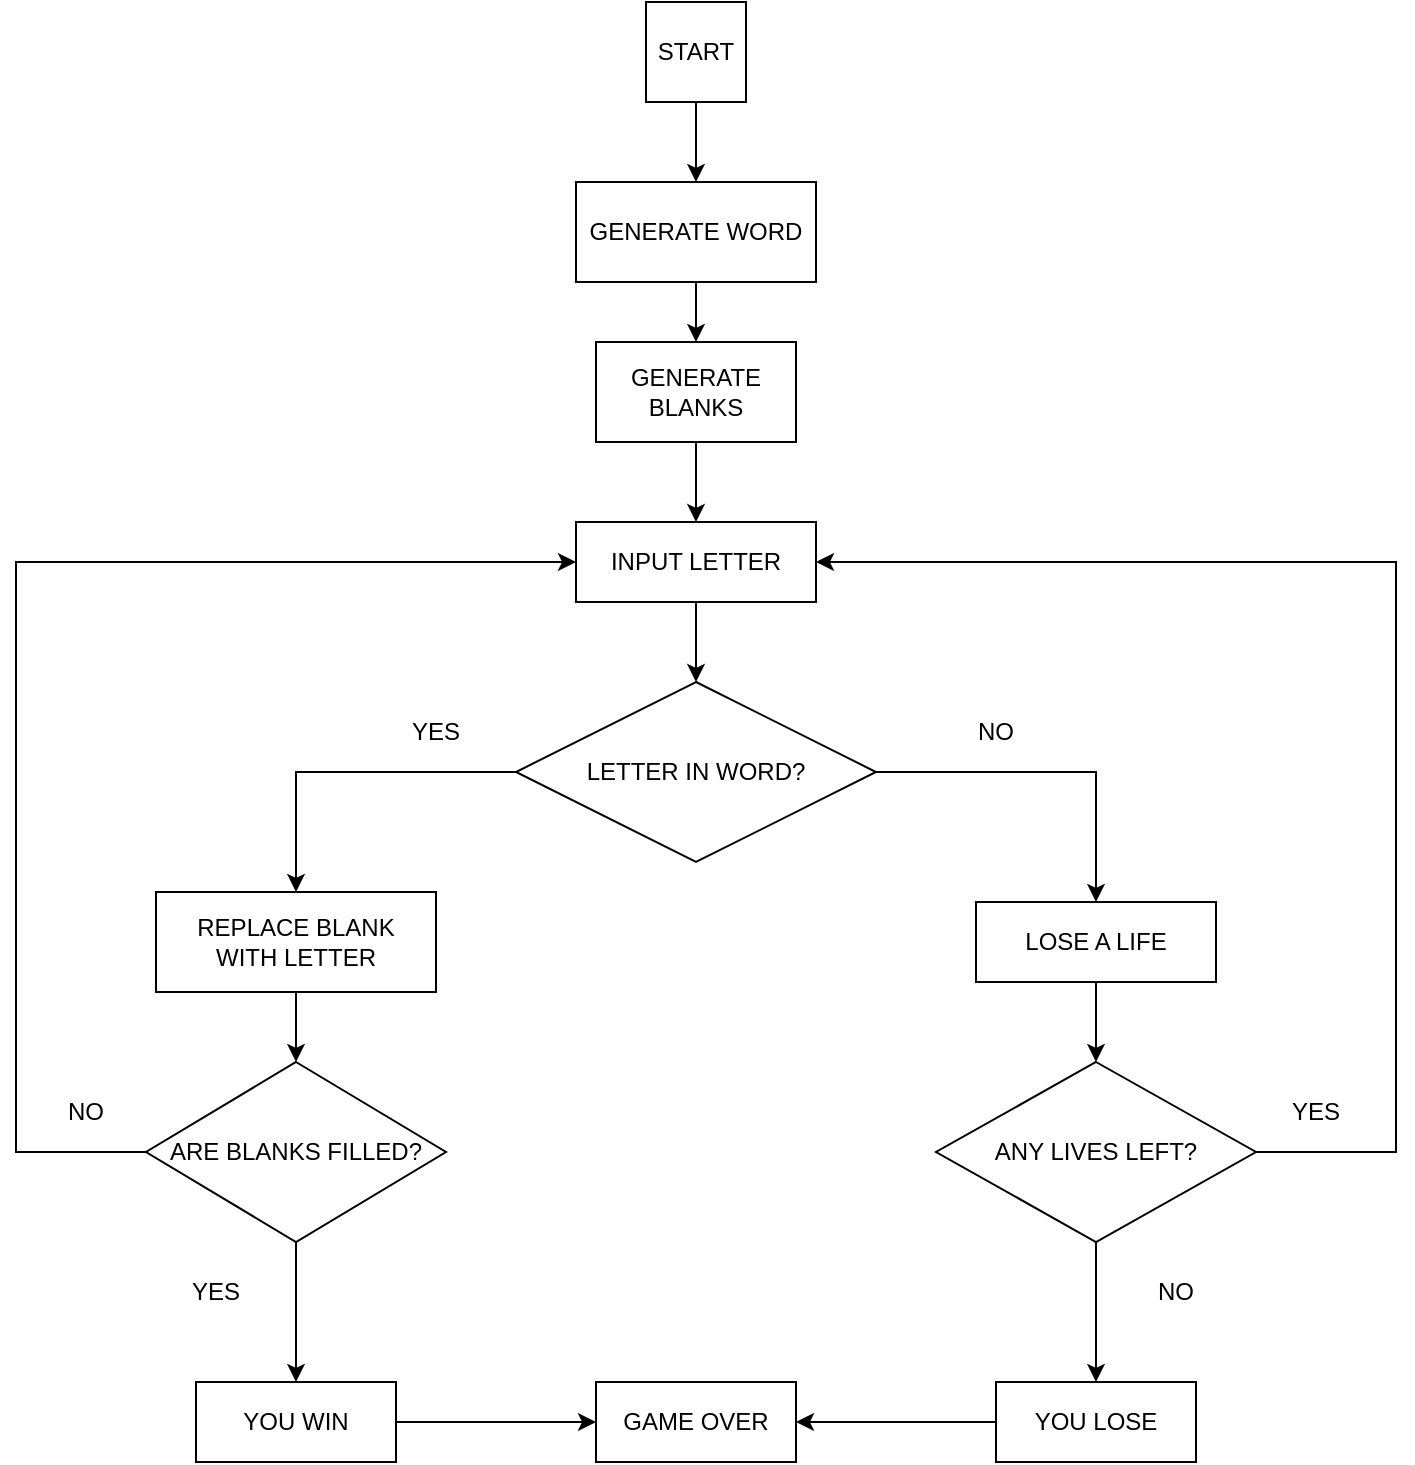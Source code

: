 <mxfile version="27.0.3">
  <diagram name="Page-1" id="4unyHB10TsbCmYfOk58W">
    <mxGraphModel dx="1561" dy="766" grid="1" gridSize="10" guides="1" tooltips="1" connect="1" arrows="1" fold="1" page="1" pageScale="1" pageWidth="850" pageHeight="1100" math="0" shadow="0">
      <root>
        <mxCell id="0" />
        <mxCell id="1" parent="0" />
        <mxCell id="4ci64t6p32gvj298nVOF-14" value="" style="edgeStyle=orthogonalEdgeStyle;rounded=0;orthogonalLoop=1;jettySize=auto;html=1;" edge="1" parent="1" source="4ci64t6p32gvj298nVOF-1" target="4ci64t6p32gvj298nVOF-10">
          <mxGeometry relative="1" as="geometry" />
        </mxCell>
        <mxCell id="4ci64t6p32gvj298nVOF-1" value="START" style="whiteSpace=wrap;html=1;aspect=fixed;" vertex="1" parent="1">
          <mxGeometry x="375" y="30" width="50" height="50" as="geometry" />
        </mxCell>
        <mxCell id="4ci64t6p32gvj298nVOF-4" style="edgeStyle=orthogonalEdgeStyle;rounded=0;orthogonalLoop=1;jettySize=auto;html=1;exitX=0.5;exitY=1;exitDx=0;exitDy=0;" edge="1" parent="1" source="4ci64t6p32gvj298nVOF-1" target="4ci64t6p32gvj298nVOF-1">
          <mxGeometry relative="1" as="geometry" />
        </mxCell>
        <mxCell id="4ci64t6p32gvj298nVOF-24" value="" style="edgeStyle=orthogonalEdgeStyle;rounded=0;orthogonalLoop=1;jettySize=auto;html=1;" edge="1" parent="1" source="4ci64t6p32gvj298nVOF-10" target="4ci64t6p32gvj298nVOF-22">
          <mxGeometry relative="1" as="geometry" />
        </mxCell>
        <mxCell id="4ci64t6p32gvj298nVOF-10" value="GENERATE WORD" style="rounded=0;whiteSpace=wrap;html=1;" vertex="1" parent="1">
          <mxGeometry x="340" y="120" width="120" height="50" as="geometry" />
        </mxCell>
        <mxCell id="4ci64t6p32gvj298nVOF-19" value="" style="edgeStyle=orthogonalEdgeStyle;rounded=0;orthogonalLoop=1;jettySize=auto;html=1;" edge="1" parent="1" source="4ci64t6p32gvj298nVOF-12" target="4ci64t6p32gvj298nVOF-18">
          <mxGeometry relative="1" as="geometry" />
        </mxCell>
        <mxCell id="4ci64t6p32gvj298nVOF-12" value="INPUT LETTER" style="rounded=0;whiteSpace=wrap;html=1;" vertex="1" parent="1">
          <mxGeometry x="340" y="290" width="120" height="40" as="geometry" />
        </mxCell>
        <mxCell id="4ci64t6p32gvj298nVOF-13" style="edgeStyle=orthogonalEdgeStyle;rounded=0;orthogonalLoop=1;jettySize=auto;html=1;exitX=0.5;exitY=1;exitDx=0;exitDy=0;" edge="1" parent="1" source="4ci64t6p32gvj298nVOF-1" target="4ci64t6p32gvj298nVOF-1">
          <mxGeometry relative="1" as="geometry" />
        </mxCell>
        <mxCell id="4ci64t6p32gvj298nVOF-27" style="edgeStyle=orthogonalEdgeStyle;rounded=0;orthogonalLoop=1;jettySize=auto;html=1;entryX=0.5;entryY=0;entryDx=0;entryDy=0;" edge="1" parent="1" source="4ci64t6p32gvj298nVOF-18" target="4ci64t6p32gvj298nVOF-26">
          <mxGeometry relative="1" as="geometry" />
        </mxCell>
        <mxCell id="4ci64t6p32gvj298nVOF-30" style="edgeStyle=orthogonalEdgeStyle;rounded=0;orthogonalLoop=1;jettySize=auto;html=1;entryX=0.5;entryY=0;entryDx=0;entryDy=0;" edge="1" parent="1" source="4ci64t6p32gvj298nVOF-18" target="4ci64t6p32gvj298nVOF-21">
          <mxGeometry relative="1" as="geometry" />
        </mxCell>
        <mxCell id="4ci64t6p32gvj298nVOF-18" value="LETTER IN WORD?" style="rhombus;whiteSpace=wrap;html=1;" vertex="1" parent="1">
          <mxGeometry x="310" y="370" width="180" height="90" as="geometry" />
        </mxCell>
        <mxCell id="4ci64t6p32gvj298nVOF-34" value="" style="edgeStyle=orthogonalEdgeStyle;rounded=0;orthogonalLoop=1;jettySize=auto;html=1;" edge="1" parent="1" source="4ci64t6p32gvj298nVOF-21" target="4ci64t6p32gvj298nVOF-31">
          <mxGeometry relative="1" as="geometry" />
        </mxCell>
        <mxCell id="4ci64t6p32gvj298nVOF-21" value="LOSE A LIFE" style="rounded=0;whiteSpace=wrap;html=1;" vertex="1" parent="1">
          <mxGeometry x="540" y="480" width="120" height="40" as="geometry" />
        </mxCell>
        <mxCell id="4ci64t6p32gvj298nVOF-25" value="" style="edgeStyle=orthogonalEdgeStyle;rounded=0;orthogonalLoop=1;jettySize=auto;html=1;" edge="1" parent="1" source="4ci64t6p32gvj298nVOF-22" target="4ci64t6p32gvj298nVOF-12">
          <mxGeometry relative="1" as="geometry" />
        </mxCell>
        <mxCell id="4ci64t6p32gvj298nVOF-22" value="GENERATE BLANKS" style="rounded=0;whiteSpace=wrap;html=1;" vertex="1" parent="1">
          <mxGeometry x="350" y="200" width="100" height="50" as="geometry" />
        </mxCell>
        <mxCell id="4ci64t6p32gvj298nVOF-33" value="" style="edgeStyle=orthogonalEdgeStyle;rounded=0;orthogonalLoop=1;jettySize=auto;html=1;" edge="1" parent="1" source="4ci64t6p32gvj298nVOF-26" target="4ci64t6p32gvj298nVOF-29">
          <mxGeometry relative="1" as="geometry" />
        </mxCell>
        <mxCell id="4ci64t6p32gvj298nVOF-26" value="REPLACE BLANK&lt;div&gt;WITH LETTER&lt;/div&gt;" style="rounded=0;whiteSpace=wrap;html=1;" vertex="1" parent="1">
          <mxGeometry x="130" y="475" width="140" height="50" as="geometry" />
        </mxCell>
        <mxCell id="4ci64t6p32gvj298nVOF-41" style="edgeStyle=orthogonalEdgeStyle;rounded=0;orthogonalLoop=1;jettySize=auto;html=1;entryX=0;entryY=0.5;entryDx=0;entryDy=0;" edge="1" parent="1" source="4ci64t6p32gvj298nVOF-29" target="4ci64t6p32gvj298nVOF-12">
          <mxGeometry relative="1" as="geometry">
            <Array as="points">
              <mxPoint x="60" y="605" />
              <mxPoint x="60" y="310" />
            </Array>
          </mxGeometry>
        </mxCell>
        <mxCell id="4ci64t6p32gvj298nVOF-51" value="" style="edgeStyle=orthogonalEdgeStyle;rounded=0;orthogonalLoop=1;jettySize=auto;html=1;" edge="1" parent="1" source="4ci64t6p32gvj298nVOF-29" target="4ci64t6p32gvj298nVOF-49">
          <mxGeometry relative="1" as="geometry" />
        </mxCell>
        <mxCell id="4ci64t6p32gvj298nVOF-29" value="ARE BLANKS FILLED?" style="rhombus;whiteSpace=wrap;html=1;" vertex="1" parent="1">
          <mxGeometry x="125" y="560" width="150" height="90" as="geometry" />
        </mxCell>
        <mxCell id="4ci64t6p32gvj298nVOF-40" style="edgeStyle=orthogonalEdgeStyle;rounded=0;orthogonalLoop=1;jettySize=auto;html=1;entryX=1;entryY=0.5;entryDx=0;entryDy=0;" edge="1" parent="1" source="4ci64t6p32gvj298nVOF-31" target="4ci64t6p32gvj298nVOF-12">
          <mxGeometry relative="1" as="geometry">
            <Array as="points">
              <mxPoint x="750" y="605" />
              <mxPoint x="750" y="310" />
            </Array>
          </mxGeometry>
        </mxCell>
        <mxCell id="4ci64t6p32gvj298nVOF-52" value="" style="edgeStyle=orthogonalEdgeStyle;rounded=0;orthogonalLoop=1;jettySize=auto;html=1;" edge="1" parent="1" source="4ci64t6p32gvj298nVOF-31" target="4ci64t6p32gvj298nVOF-50">
          <mxGeometry relative="1" as="geometry" />
        </mxCell>
        <mxCell id="4ci64t6p32gvj298nVOF-31" value="ANY LIVES LEFT?" style="rhombus;whiteSpace=wrap;html=1;" vertex="1" parent="1">
          <mxGeometry x="520" y="560" width="160" height="90" as="geometry" />
        </mxCell>
        <mxCell id="4ci64t6p32gvj298nVOF-42" value="YES" style="text;strokeColor=none;align=center;fillColor=none;html=1;verticalAlign=middle;whiteSpace=wrap;rounded=0;" vertex="1" parent="1">
          <mxGeometry x="240" y="380" width="60" height="30" as="geometry" />
        </mxCell>
        <mxCell id="4ci64t6p32gvj298nVOF-43" value="YES" style="text;strokeColor=none;align=center;fillColor=none;html=1;verticalAlign=middle;whiteSpace=wrap;rounded=0;" vertex="1" parent="1">
          <mxGeometry x="130" y="660" width="60" height="30" as="geometry" />
        </mxCell>
        <mxCell id="4ci64t6p32gvj298nVOF-44" value="YES" style="text;strokeColor=none;align=center;fillColor=none;html=1;verticalAlign=middle;whiteSpace=wrap;rounded=0;" vertex="1" parent="1">
          <mxGeometry x="680" y="570" width="60" height="30" as="geometry" />
        </mxCell>
        <mxCell id="4ci64t6p32gvj298nVOF-45" value="NO" style="text;strokeColor=none;align=center;fillColor=none;html=1;verticalAlign=middle;whiteSpace=wrap;rounded=0;" vertex="1" parent="1">
          <mxGeometry x="520" y="380" width="60" height="30" as="geometry" />
        </mxCell>
        <mxCell id="4ci64t6p32gvj298nVOF-46" value="NO" style="text;strokeColor=none;align=center;fillColor=none;html=1;verticalAlign=middle;whiteSpace=wrap;rounded=0;" vertex="1" parent="1">
          <mxGeometry x="610" y="660" width="60" height="30" as="geometry" />
        </mxCell>
        <mxCell id="4ci64t6p32gvj298nVOF-47" value="NO" style="text;strokeColor=none;align=center;fillColor=none;html=1;verticalAlign=middle;whiteSpace=wrap;rounded=0;" vertex="1" parent="1">
          <mxGeometry x="65" y="570" width="60" height="30" as="geometry" />
        </mxCell>
        <mxCell id="4ci64t6p32gvj298nVOF-32" value="GAME OVER" style="rounded=0;whiteSpace=wrap;html=1;" vertex="1" parent="1">
          <mxGeometry x="350" y="720" width="100" height="40" as="geometry" />
        </mxCell>
        <mxCell id="4ci64t6p32gvj298nVOF-53" value="" style="edgeStyle=orthogonalEdgeStyle;rounded=0;orthogonalLoop=1;jettySize=auto;html=1;" edge="1" parent="1" source="4ci64t6p32gvj298nVOF-49" target="4ci64t6p32gvj298nVOF-32">
          <mxGeometry relative="1" as="geometry" />
        </mxCell>
        <mxCell id="4ci64t6p32gvj298nVOF-49" value="YOU&amp;nbsp;&lt;span style=&quot;background-color: transparent; color: light-dark(rgb(0, 0, 0), rgb(255, 255, 255));&quot;&gt;WIN&lt;/span&gt;" style="rounded=0;whiteSpace=wrap;html=1;" vertex="1" parent="1">
          <mxGeometry x="150" y="720" width="100" height="40" as="geometry" />
        </mxCell>
        <mxCell id="4ci64t6p32gvj298nVOF-54" value="" style="edgeStyle=orthogonalEdgeStyle;rounded=0;orthogonalLoop=1;jettySize=auto;html=1;" edge="1" parent="1" source="4ci64t6p32gvj298nVOF-50" target="4ci64t6p32gvj298nVOF-32">
          <mxGeometry relative="1" as="geometry" />
        </mxCell>
        <mxCell id="4ci64t6p32gvj298nVOF-50" value="YOU LOSE" style="rounded=0;whiteSpace=wrap;html=1;" vertex="1" parent="1">
          <mxGeometry x="550" y="720" width="100" height="40" as="geometry" />
        </mxCell>
      </root>
    </mxGraphModel>
  </diagram>
</mxfile>
